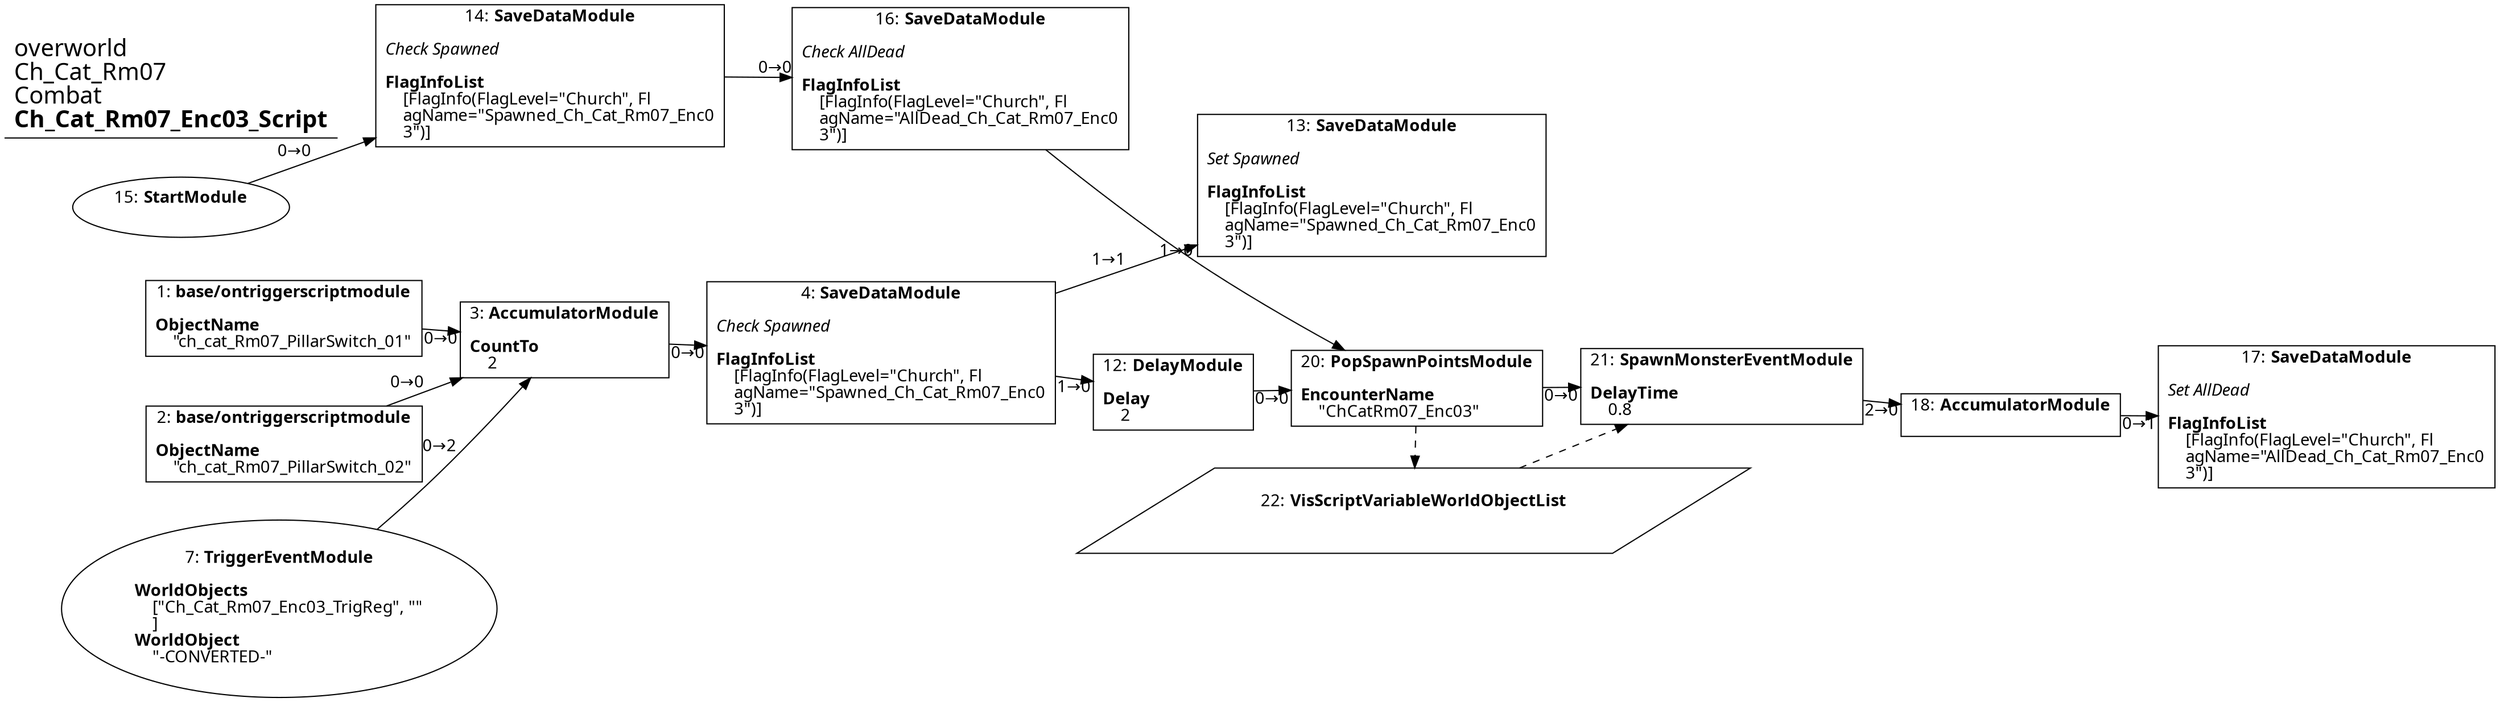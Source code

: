 digraph {
    layout = fdp;
    overlap = prism;
    sep = "+16";
    splines = spline;

    node [ shape = box ];

    graph [ fontname = "Segoe UI" ];
    node [ fontname = "Segoe UI" ];
    edge [ fontname = "Segoe UI" ];

    1 [ label = <1: <b>base/ontriggerscriptmodule</b><br/><br/><b>ObjectName</b><br align="left"/>    &quot;ch_cat_Rm07_PillarSwitch_01&quot;<br align="left"/>> ];
    1 [ pos = "0.134,-0.18300001!" ];
    1 -> 3 [ label = "0→0" ];

    2 [ label = <2: <b>base/ontriggerscriptmodule</b><br/><br/><b>ObjectName</b><br align="left"/>    &quot;ch_cat_Rm07_PillarSwitch_02&quot;<br align="left"/>> ];
    2 [ pos = "0.132,-0.298!" ];
    2 -> 3 [ label = "0→0" ];

    3 [ label = <3: <b>AccumulatorModule</b><br/><br/><b>CountTo</b><br align="left"/>    2<br align="left"/>> ];
    3 [ pos = "0.356,-0.21100001!" ];
    3 -> 4 [ label = "0→0" ];

    4 [ label = <4: <b>SaveDataModule</b><br/><br/><i>Check Spawned<br align="left"/></i><br align="left"/><b>FlagInfoList</b><br align="left"/>    [FlagInfo(FlagLevel=&quot;Church&quot;, Fl<br align="left"/>    agName=&quot;Spawned_Ch_Cat_Rm07_Enc0<br align="left"/>    3&quot;)]<br align="left"/>> ];
    4 [ pos = "0.73700005,-0.20300001!" ];
    4 -> 12 [ label = "1→0" ];
    4 -> 13 [ label = "1→1" ];

    7 [ label = <7: <b>TriggerEventModule</b><br/><br/><b>WorldObjects</b><br align="left"/>    [&quot;Ch_Cat_Rm07_Enc03_TrigReg&quot;, &quot;&quot;<br align="left"/>    ]<br align="left"/><b>WorldObject</b><br align="left"/>    &quot;-CONVERTED-&quot;<br align="left"/>> ];
    7 [ shape = oval ]
    7 [ pos = "0.10700001,-0.45400003!" ];
    7 -> 3 [ label = "0→2" ];

    12 [ label = <12: <b>DelayModule</b><br/><br/><b>Delay</b><br align="left"/>    2<br align="left"/>> ];
    12 [ pos = "1.0500001,-0.245!" ];
    12 -> 20 [ label = "0→0" ];

    13 [ label = <13: <b>SaveDataModule</b><br/><br/><i>Set Spawned<br align="left"/></i><br align="left"/><b>FlagInfoList</b><br align="left"/>    [FlagInfo(FlagLevel=&quot;Church&quot;, Fl<br align="left"/>    agName=&quot;Spawned_Ch_Cat_Rm07_Enc0<br align="left"/>    3&quot;)]<br align="left"/>> ];
    13 [ pos = "1.056,-0.053000003!" ];

    14 [ label = <14: <b>SaveDataModule</b><br/><br/><i>Check Spawned<br align="left"/></i><br align="left"/><b>FlagInfoList</b><br align="left"/>    [FlagInfo(FlagLevel=&quot;Church&quot;, Fl<br align="left"/>    agName=&quot;Spawned_Ch_Cat_Rm07_Enc0<br align="left"/>    3&quot;)]<br align="left"/>> ];
    14 [ pos = "0.257,0.09900001!" ];
    14 -> 16 [ label = "0→0" ];

    15 [ label = <15: <b>StartModule</b><br/><br/>> ];
    15 [ shape = oval ]
    15 [ pos = "-0.002,-0.022000002!" ];
    15 -> 14 [ label = "0→0" ];

    16 [ label = <16: <b>SaveDataModule</b><br/><br/><i>Check AllDead<br align="left"/></i><br align="left"/><b>FlagInfoList</b><br align="left"/>    [FlagInfo(FlagLevel=&quot;Church&quot;, Fl<br align="left"/>    agName=&quot;AllDead_Ch_Cat_Rm07_Enc0<br align="left"/>    3&quot;)]<br align="left"/>> ];
    16 [ pos = "0.50200003,0.097!" ];
    16 -> 20 [ label = "1→0" ];

    17 [ label = <17: <b>SaveDataModule</b><br/><br/><i>Set AllDead<br align="left"/></i><br align="left"/><b>FlagInfoList</b><br align="left"/>    [FlagInfo(FlagLevel=&quot;Church&quot;, Fl<br align="left"/>    agName=&quot;AllDead_Ch_Cat_Rm07_Enc0<br align="left"/>    3&quot;)]<br align="left"/>> ];
    17 [ pos = "2.066,-0.27400002!" ];

    18 [ label = <18: <b>AccumulatorModule</b><br/><br/>> ];
    18 [ pos = "1.7810001,-0.272!" ];
    18 -> 17 [ label = "0→1" ];

    20 [ label = <20: <b>PopSpawnPointsModule</b><br/><br/><b>EncounterName</b><br align="left"/>    &quot;ChCatRm07_Enc03&quot;<br align="left"/>> ];
    20 [ pos = "1.2320001,-0.24200001!" ];
    20 -> 21 [ label = "0→0" ];
    20 -> 22 [ style = dashed ];

    21 [ label = <21: <b>SpawnMonsterEventModule</b><br/><br/><b>DelayTime</b><br align="left"/>    0.8<br align="left"/>> ];
    21 [ pos = "1.4820001,-0.24200001!" ];
    21 -> 18 [ label = "2→0" ];
    22 -> 21 [ style = dashed ];

    22 [ label = <22: <b>VisScriptVariableWorldObjectList</b><br/><br/>> ];
    22 [ shape = parallelogram ]
    22 [ pos = "1.2700001,-0.37300003!" ];

    title [ pos = "-0.003,0.1!" ];
    title [ shape = underline ];
    title [ label = <<font point-size="20">overworld<br align="left"/>Ch_Cat_Rm07<br align="left"/>Combat<br align="left"/><b>Ch_Cat_Rm07_Enc03_Script</b><br align="left"/></font>> ];
}
